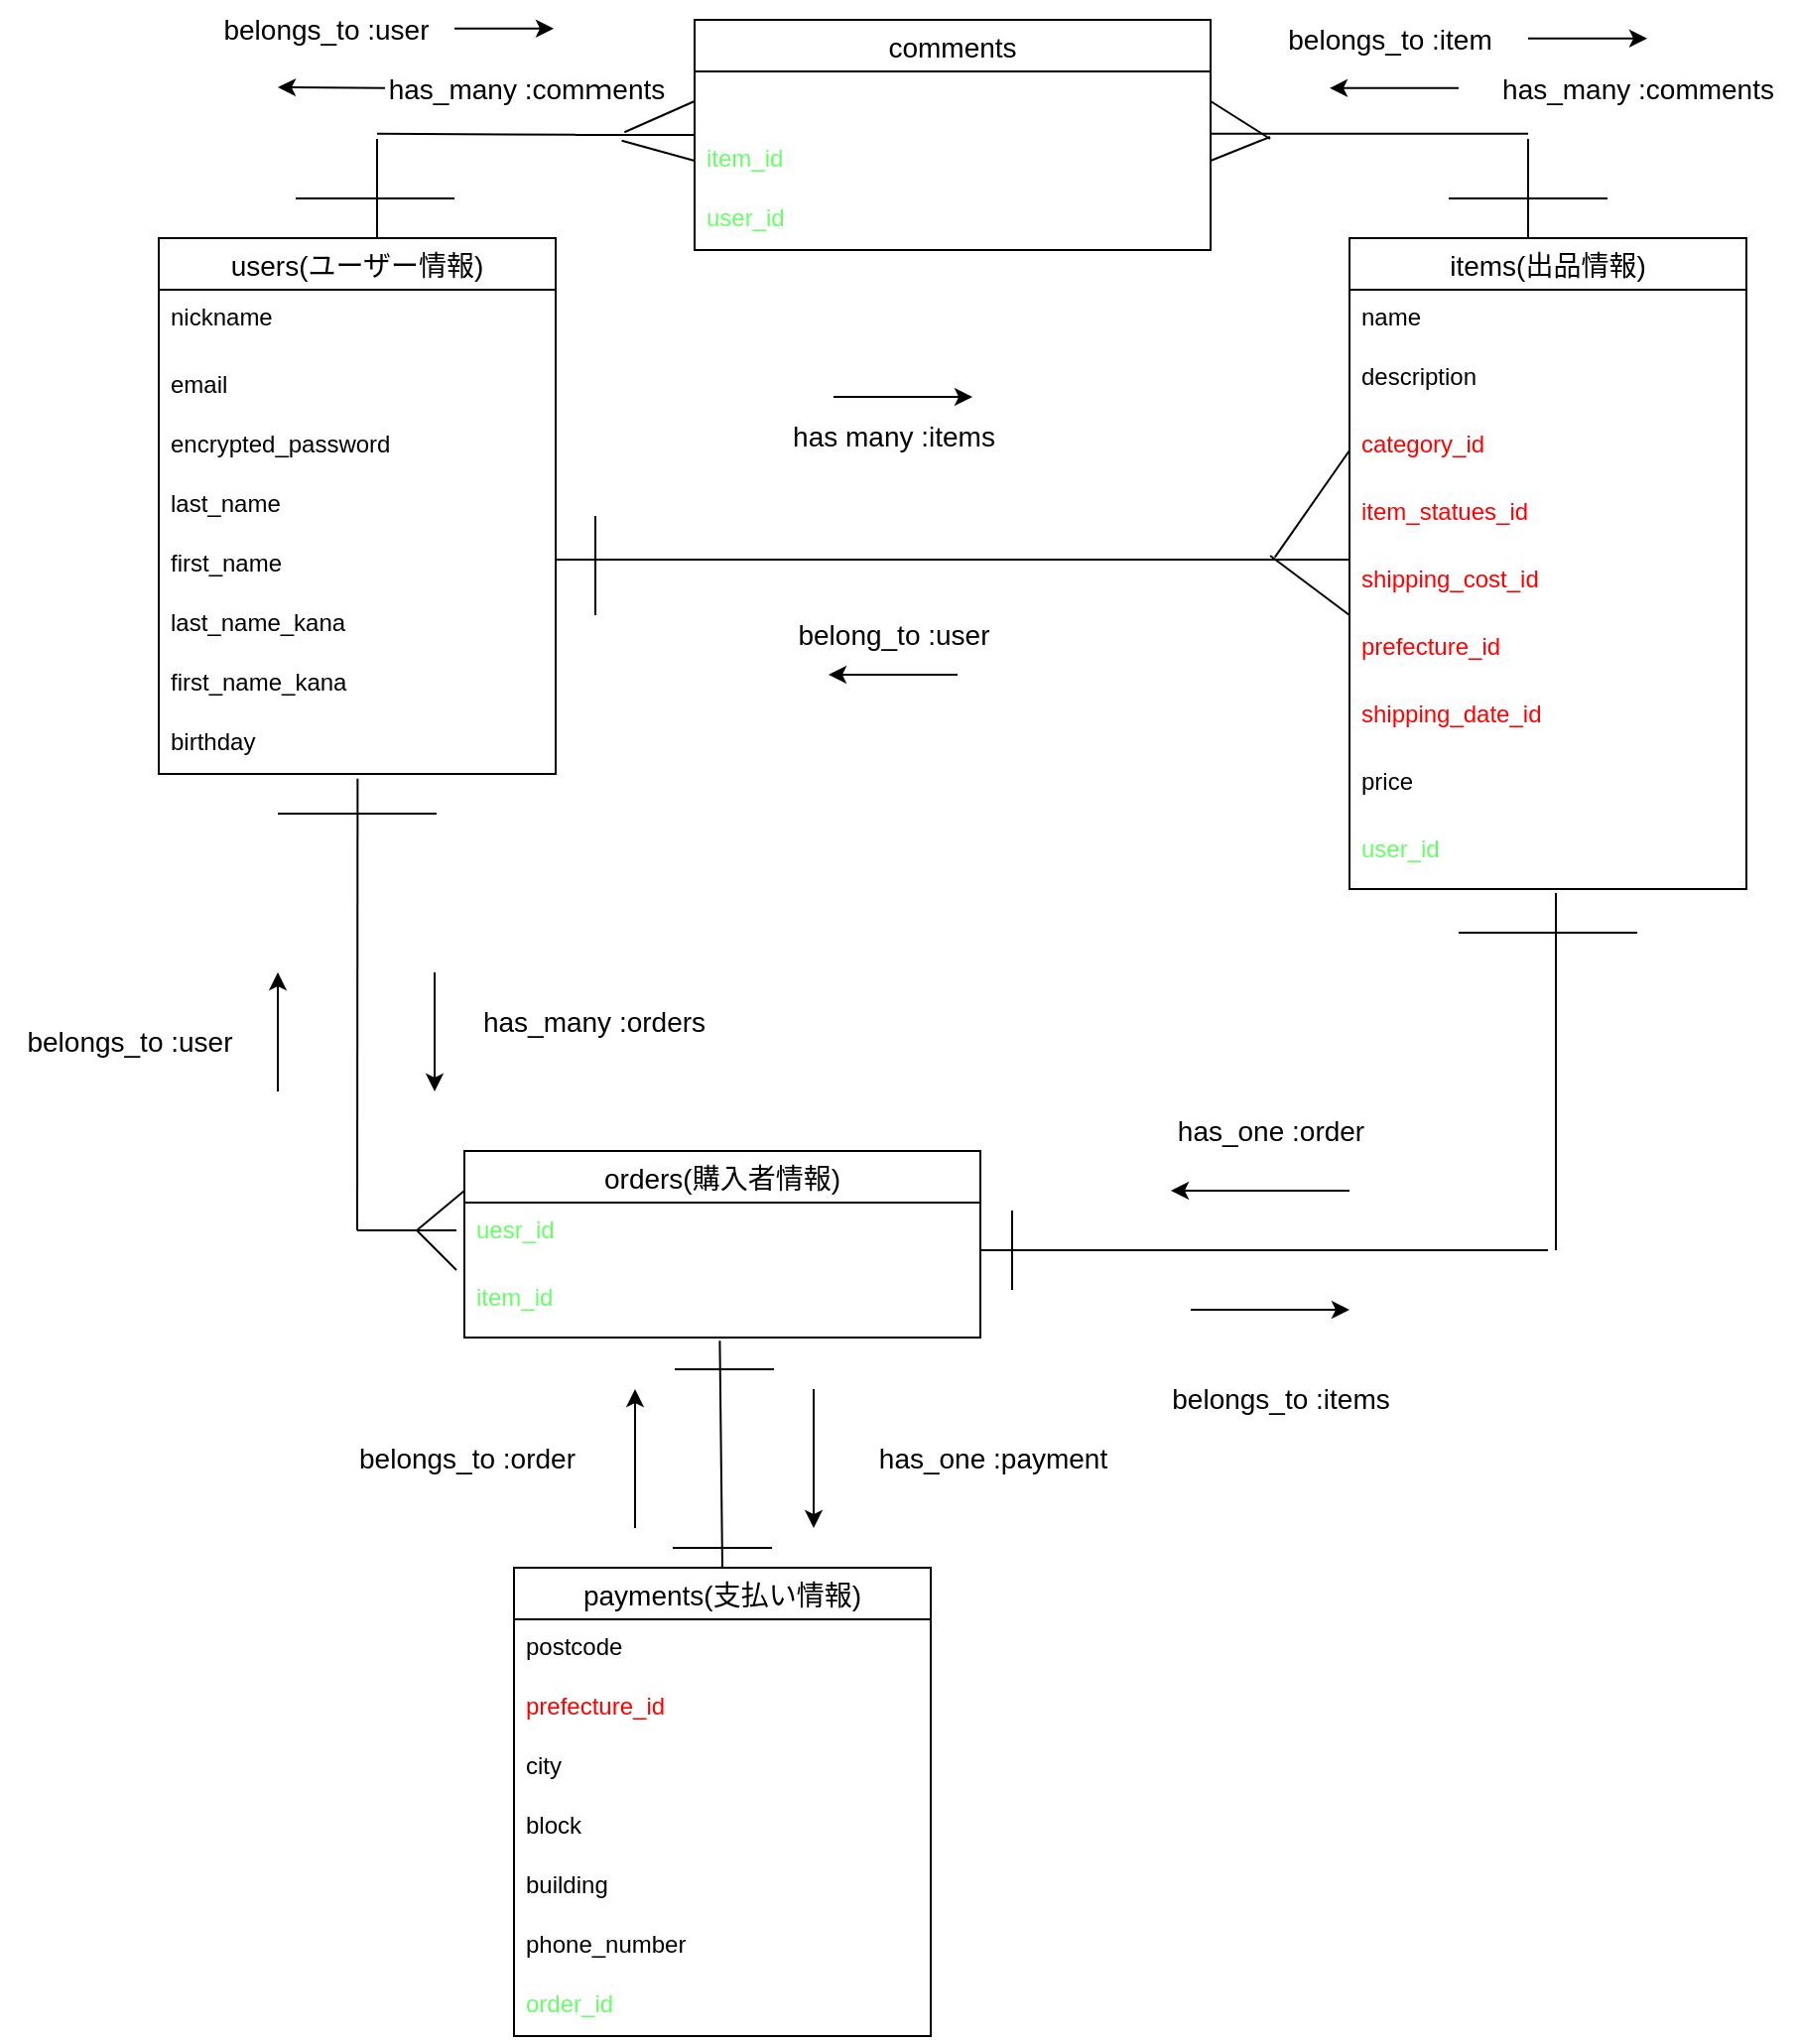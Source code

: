 <mxfile>
    <diagram id="-apaFrzPSxhl8_WIxs7X" name="ページ1">
        <mxGraphModel dx="1929" dy="1108" grid="1" gridSize="10" guides="1" tooltips="1" connect="1" arrows="1" fold="1" page="1" pageScale="1" pageWidth="827" pageHeight="1169" math="0" shadow="0">
            <root>
                <mxCell id="0"/>
                <mxCell id="1" parent="0"/>
                <mxCell id="2" value="users(ユーザー情報)" style="swimlane;fontStyle=0;childLayout=stackLayout;horizontal=1;startSize=26;horizontalStack=0;resizeParent=1;resizeParentMax=0;resizeLast=0;collapsible=1;marginBottom=0;align=center;fontSize=14;" parent="1" vertex="1">
                    <mxGeometry y="120" width="200" height="270" as="geometry">
                        <mxRectangle x="50" y="130" width="60" height="30" as="alternateBounds"/>
                    </mxGeometry>
                </mxCell>
                <mxCell id="3" value="nickname" style="text;strokeColor=none;fillColor=none;spacingLeft=4;spacingRight=4;overflow=hidden;rotatable=0;points=[[0,0.5],[1,0.5]];portConstraint=eastwest;fontSize=12;" parent="2" vertex="1">
                    <mxGeometry y="26" width="200" height="34" as="geometry"/>
                </mxCell>
                <mxCell id="4" value="email" style="text;spacingLeft=4;spacingRight=4;overflow=hidden;rotatable=0;points=[[0,0.5],[1,0.5]];portConstraint=eastwest;fontSize=12;" parent="2" vertex="1">
                    <mxGeometry y="60" width="200" height="30" as="geometry"/>
                </mxCell>
                <mxCell id="5" value="encrypted_password" style="text;strokeColor=none;fillColor=none;spacingLeft=4;spacingRight=4;overflow=hidden;rotatable=0;points=[[0,0.5],[1,0.5]];portConstraint=eastwest;fontSize=12;" parent="2" vertex="1">
                    <mxGeometry y="90" width="200" height="30" as="geometry"/>
                </mxCell>
                <mxCell id="43" value="last_name" style="text;strokeColor=none;fillColor=none;spacingLeft=4;spacingRight=4;overflow=hidden;rotatable=0;points=[[0,0.5],[1,0.5]];portConstraint=eastwest;fontSize=12;" parent="2" vertex="1">
                    <mxGeometry y="120" width="200" height="30" as="geometry"/>
                </mxCell>
                <mxCell id="45" value="first_name" style="text;strokeColor=none;fillColor=none;spacingLeft=4;spacingRight=4;overflow=hidden;rotatable=0;points=[[0,0.5],[1,0.5]];portConstraint=eastwest;fontSize=12;" parent="2" vertex="1">
                    <mxGeometry y="150" width="200" height="30" as="geometry"/>
                </mxCell>
                <mxCell id="46" value="last_name_kana" style="text;strokeColor=none;fillColor=none;spacingLeft=4;spacingRight=4;overflow=hidden;rotatable=0;points=[[0,0.5],[1,0.5]];portConstraint=eastwest;fontSize=12;" parent="2" vertex="1">
                    <mxGeometry y="180" width="200" height="30" as="geometry"/>
                </mxCell>
                <mxCell id="47" value="first_name_kana" style="text;strokeColor=none;fillColor=none;spacingLeft=4;spacingRight=4;overflow=hidden;rotatable=0;points=[[0,0.5],[1,0.5]];portConstraint=eastwest;fontSize=12;" parent="2" vertex="1">
                    <mxGeometry y="210" width="200" height="30" as="geometry"/>
                </mxCell>
                <mxCell id="56" value="birthday" style="text;strokeColor=none;fillColor=none;spacingLeft=4;spacingRight=4;overflow=hidden;rotatable=0;points=[[0,0.5],[1,0.5]];portConstraint=eastwest;fontSize=12;" parent="2" vertex="1">
                    <mxGeometry y="240" width="200" height="30" as="geometry"/>
                </mxCell>
                <mxCell id="19" value="orders(購入者情報)" style="swimlane;fontStyle=0;childLayout=stackLayout;horizontal=1;startSize=26;horizontalStack=0;resizeParent=1;resizeParentMax=0;resizeLast=0;collapsible=1;marginBottom=0;align=center;fontSize=14;" parent="1" vertex="1">
                    <mxGeometry x="154" y="580" width="260" height="94" as="geometry"/>
                </mxCell>
                <mxCell id="110" value="uesr_id" style="text;strokeColor=none;fillColor=none;spacingLeft=4;spacingRight=4;overflow=hidden;rotatable=0;points=[[0,0.5],[1,0.5]];portConstraint=eastwest;fontSize=12;fontColor=#66FF66;" parent="19" vertex="1">
                    <mxGeometry y="26" width="260" height="34" as="geometry"/>
                </mxCell>
                <mxCell id="69" value="item_id" style="text;strokeColor=none;fillColor=none;spacingLeft=4;spacingRight=4;overflow=hidden;rotatable=0;points=[[0,0.5],[1,0.5]];portConstraint=eastwest;fontSize=12;fontColor=#66FF66;" parent="19" vertex="1">
                    <mxGeometry y="60" width="260" height="34" as="geometry"/>
                </mxCell>
                <mxCell id="23" value="items(出品情報)" style="swimlane;fontStyle=0;childLayout=stackLayout;horizontal=1;startSize=26;horizontalStack=0;resizeParent=1;resizeParentMax=0;resizeLast=0;collapsible=1;marginBottom=0;align=center;fontSize=14;" parent="1" vertex="1">
                    <mxGeometry x="600" y="120" width="200" height="328" as="geometry"/>
                </mxCell>
                <mxCell id="25" value="name" style="text;strokeColor=none;fillColor=none;spacingLeft=4;spacingRight=4;overflow=hidden;rotatable=0;points=[[0,0.5],[1,0.5]];portConstraint=eastwest;fontSize=12;" parent="23" vertex="1">
                    <mxGeometry y="26" width="200" height="30" as="geometry"/>
                </mxCell>
                <mxCell id="26" value="description" style="text;strokeColor=none;fillColor=none;spacingLeft=4;spacingRight=4;overflow=hidden;rotatable=0;points=[[0,0.5],[1,0.5]];portConstraint=eastwest;fontSize=12;" parent="23" vertex="1">
                    <mxGeometry y="56" width="200" height="34" as="geometry"/>
                </mxCell>
                <mxCell id="44" value="category_id" style="text;strokeColor=none;fillColor=none;spacingLeft=4;spacingRight=4;overflow=hidden;rotatable=0;points=[[0,0.5],[1,0.5]];portConstraint=eastwest;fontSize=12;fontColor=#FF0000;" parent="23" vertex="1">
                    <mxGeometry y="90" width="200" height="34" as="geometry"/>
                </mxCell>
                <mxCell id="60" value="item_statues_id" style="text;strokeColor=none;fillColor=none;spacingLeft=4;spacingRight=4;overflow=hidden;rotatable=0;points=[[0,0.5],[1,0.5]];portConstraint=eastwest;fontSize=12;fontColor=#FF0000;" parent="23" vertex="1">
                    <mxGeometry y="124" width="200" height="34" as="geometry"/>
                </mxCell>
                <mxCell id="62" value="shipping_cost_id" style="text;strokeColor=none;fillColor=none;spacingLeft=4;spacingRight=4;overflow=hidden;rotatable=0;points=[[0,0.5],[1,0.5]];portConstraint=eastwest;fontSize=12;fontColor=#FF0000;" parent="23" vertex="1">
                    <mxGeometry y="158" width="200" height="34" as="geometry"/>
                </mxCell>
                <mxCell id="63" value="prefecture_id" style="text;strokeColor=none;fillColor=none;spacingLeft=4;spacingRight=4;overflow=hidden;rotatable=0;points=[[0,0.5],[1,0.5]];portConstraint=eastwest;fontSize=12;fontColor=#FF0000;" parent="23" vertex="1">
                    <mxGeometry y="192" width="200" height="34" as="geometry"/>
                </mxCell>
                <mxCell id="64" value="shipping_date_id" style="text;strokeColor=none;fillColor=none;spacingLeft=4;spacingRight=4;overflow=hidden;rotatable=0;points=[[0,0.5],[1,0.5]];portConstraint=eastwest;fontSize=12;fontColor=#FF0000;" parent="23" vertex="1">
                    <mxGeometry y="226" width="200" height="34" as="geometry"/>
                </mxCell>
                <mxCell id="65" value="price" style="text;strokeColor=none;fillColor=none;spacingLeft=4;spacingRight=4;overflow=hidden;rotatable=0;points=[[0,0.5],[1,0.5]];portConstraint=eastwest;fontSize=12;" parent="23" vertex="1">
                    <mxGeometry y="260" width="200" height="34" as="geometry"/>
                </mxCell>
                <mxCell id="87" value="user_id" style="text;strokeColor=none;fillColor=none;spacingLeft=4;spacingRight=4;overflow=hidden;rotatable=0;points=[[0,0.5],[1,0.5]];portConstraint=eastwest;fontSize=12;fontColor=#66FF66;" parent="23" vertex="1">
                    <mxGeometry y="294" width="200" height="34" as="geometry"/>
                </mxCell>
                <mxCell id="75" value="" style="line;strokeWidth=1;rotatable=0;dashed=0;labelPosition=right;align=left;verticalAlign=middle;spacingTop=0;spacingLeft=6;points=[];portConstraint=eastwest;fontSize=14;" parent="1" vertex="1">
                    <mxGeometry x="200" y="277" width="400" height="10" as="geometry"/>
                </mxCell>
                <mxCell id="77" value="" style="endArrow=none;html=1;rounded=0;fontSize=14;" parent="1" edge="1">
                    <mxGeometry relative="1" as="geometry">
                        <mxPoint x="704" y="630" as="sourcePoint"/>
                        <mxPoint x="704" y="450" as="targetPoint"/>
                    </mxGeometry>
                </mxCell>
                <mxCell id="78" value="" style="endArrow=none;html=1;rounded=0;fontSize=14;exitX=0.501;exitY=1.081;exitDx=0;exitDy=0;exitPerimeter=0;" parent="1" source="56" edge="1">
                    <mxGeometry relative="1" as="geometry">
                        <mxPoint x="100" y="450" as="sourcePoint"/>
                        <mxPoint x="100" y="620" as="targetPoint"/>
                    </mxGeometry>
                </mxCell>
                <mxCell id="79" value="" style="endArrow=none;html=1;rounded=0;fontSize=14;" parent="1" edge="1">
                    <mxGeometry relative="1" as="geometry">
                        <mxPoint x="220" y="260" as="sourcePoint"/>
                        <mxPoint x="220" y="310" as="targetPoint"/>
                    </mxGeometry>
                </mxCell>
                <mxCell id="81" value="" style="endArrow=none;html=1;rounded=0;fontSize=14;entryX=0;entryY=0.5;entryDx=0;entryDy=0;exitX=0.906;exitY=0.382;exitDx=0;exitDy=0;exitPerimeter=0;" parent="1" source="75" target="44" edge="1">
                    <mxGeometry relative="1" as="geometry">
                        <mxPoint x="440" y="350" as="sourcePoint"/>
                        <mxPoint x="480" y="330" as="targetPoint"/>
                    </mxGeometry>
                </mxCell>
                <mxCell id="82" value="" style="endArrow=none;html=1;rounded=0;fontSize=14;" parent="1" edge="1">
                    <mxGeometry relative="1" as="geometry">
                        <mxPoint x="560" y="280" as="sourcePoint"/>
                        <mxPoint x="600" y="310" as="targetPoint"/>
                    </mxGeometry>
                </mxCell>
                <mxCell id="83" value="" style="endArrow=none;html=1;rounded=0;fontSize=14;exitX=1;exitY=0.5;exitDx=0;exitDy=0;" parent="1" edge="1">
                    <mxGeometry relative="1" as="geometry">
                        <mxPoint x="414" y="630" as="sourcePoint"/>
                        <mxPoint x="700" y="630" as="targetPoint"/>
                    </mxGeometry>
                </mxCell>
                <mxCell id="84" value="" style="endArrow=none;html=1;rounded=0;fontSize=14;" parent="1" edge="1">
                    <mxGeometry relative="1" as="geometry">
                        <mxPoint x="100" y="620" as="sourcePoint"/>
                        <mxPoint x="150" y="620" as="targetPoint"/>
                    </mxGeometry>
                </mxCell>
                <mxCell id="86" value="" style="endArrow=none;html=1;rounded=0;fontSize=14;" parent="1" edge="1">
                    <mxGeometry relative="1" as="geometry">
                        <mxPoint x="60" y="410" as="sourcePoint"/>
                        <mxPoint x="140" y="410" as="targetPoint"/>
                    </mxGeometry>
                </mxCell>
                <mxCell id="98" value="payments(支払い情報)" style="swimlane;fontStyle=0;childLayout=stackLayout;horizontal=1;startSize=26;horizontalStack=0;resizeParent=1;resizeParentMax=0;resizeLast=0;collapsible=1;marginBottom=0;align=center;fontSize=14;" parent="1" vertex="1">
                    <mxGeometry x="179" y="790" width="210" height="236" as="geometry"/>
                </mxCell>
                <mxCell id="99" value="postcode" style="text;strokeColor=none;fillColor=none;spacingLeft=4;spacingRight=4;overflow=hidden;rotatable=0;points=[[0,0.5],[1,0.5]];portConstraint=eastwest;fontSize=12;" parent="98" vertex="1">
                    <mxGeometry y="26" width="210" height="30" as="geometry"/>
                </mxCell>
                <mxCell id="100" value="prefecture_id" style="text;strokeColor=none;fillColor=none;spacingLeft=4;spacingRight=4;overflow=hidden;rotatable=0;points=[[0,0.5],[1,0.5]];portConstraint=eastwest;fontSize=12;fontColor=#FF0000;" parent="98" vertex="1">
                    <mxGeometry y="56" width="210" height="30" as="geometry"/>
                </mxCell>
                <mxCell id="101" value="city" style="text;strokeColor=none;fillColor=none;spacingLeft=4;spacingRight=4;overflow=hidden;rotatable=0;points=[[0,0.5],[1,0.5]];portConstraint=eastwest;fontSize=12;" parent="98" vertex="1">
                    <mxGeometry y="86" width="210" height="30" as="geometry"/>
                </mxCell>
                <mxCell id="102" value="block" style="text;strokeColor=none;fillColor=none;spacingLeft=4;spacingRight=4;overflow=hidden;rotatable=0;points=[[0,0.5],[1,0.5]];portConstraint=eastwest;fontSize=12;" parent="98" vertex="1">
                    <mxGeometry y="116" width="210" height="30" as="geometry"/>
                </mxCell>
                <mxCell id="103" value="building" style="text;strokeColor=none;fillColor=none;spacingLeft=4;spacingRight=4;overflow=hidden;rotatable=0;points=[[0,0.5],[1,0.5]];portConstraint=eastwest;fontSize=12;" parent="98" vertex="1">
                    <mxGeometry y="146" width="210" height="30" as="geometry"/>
                </mxCell>
                <mxCell id="113" value="phone_number" style="text;strokeColor=none;fillColor=none;spacingLeft=4;spacingRight=4;overflow=hidden;rotatable=0;points=[[0,0.5],[1,0.5]];portConstraint=eastwest;fontSize=12;" parent="98" vertex="1">
                    <mxGeometry y="176" width="210" height="30" as="geometry"/>
                </mxCell>
                <mxCell id="114" value="order_id" style="text;strokeColor=none;fillColor=none;spacingLeft=4;spacingRight=4;overflow=hidden;rotatable=0;points=[[0,0.5],[1,0.5]];portConstraint=eastwest;fontSize=12;fontColor=#66FF66;" parent="98" vertex="1">
                    <mxGeometry y="206" width="210" height="30" as="geometry"/>
                </mxCell>
                <mxCell id="119" value="" style="endArrow=none;html=1;rounded=0;fontSize=14;" parent="1" edge="1">
                    <mxGeometry relative="1" as="geometry">
                        <mxPoint x="655" y="470" as="sourcePoint"/>
                        <mxPoint x="745" y="470" as="targetPoint"/>
                    </mxGeometry>
                </mxCell>
                <mxCell id="120" value="" style="endArrow=none;html=1;rounded=0;fontSize=14;entryX=0.5;entryY=0;entryDx=0;entryDy=0;exitX=0.495;exitY=1.048;exitDx=0;exitDy=0;exitPerimeter=0;" parent="1" source="69" target="98" edge="1">
                    <mxGeometry relative="1" as="geometry">
                        <mxPoint x="283.5" y="708" as="sourcePoint"/>
                        <mxPoint x="283.5" y="778" as="targetPoint"/>
                    </mxGeometry>
                </mxCell>
                <mxCell id="121" value="" style="endArrow=none;html=1;rounded=0;fontSize=14;" parent="1" edge="1">
                    <mxGeometry relative="1" as="geometry">
                        <mxPoint x="130" y="620" as="sourcePoint"/>
                        <mxPoint x="154" y="600" as="targetPoint"/>
                    </mxGeometry>
                </mxCell>
                <mxCell id="122" value="" style="endArrow=none;html=1;rounded=0;fontSize=14;" parent="1" edge="1">
                    <mxGeometry relative="1" as="geometry">
                        <mxPoint x="130" y="620" as="sourcePoint"/>
                        <mxPoint x="150" y="640" as="targetPoint"/>
                    </mxGeometry>
                </mxCell>
                <mxCell id="125" value="" style="endArrow=none;html=1;rounded=0;fontSize=14;" parent="1" edge="1">
                    <mxGeometry relative="1" as="geometry">
                        <mxPoint x="430" y="650" as="sourcePoint"/>
                        <mxPoint x="430" y="610" as="targetPoint"/>
                    </mxGeometry>
                </mxCell>
                <mxCell id="126" value="" style="endArrow=none;html=1;rounded=0;fontSize=14;" parent="1" edge="1">
                    <mxGeometry relative="1" as="geometry">
                        <mxPoint x="260" y="690" as="sourcePoint"/>
                        <mxPoint x="310" y="690" as="targetPoint"/>
                    </mxGeometry>
                </mxCell>
                <mxCell id="127" value="" style="endArrow=none;html=1;rounded=0;fontSize=14;" parent="1" edge="1">
                    <mxGeometry relative="1" as="geometry">
                        <mxPoint x="259" y="780" as="sourcePoint"/>
                        <mxPoint x="309" y="780" as="targetPoint"/>
                    </mxGeometry>
                </mxCell>
                <mxCell id="129" value="has many :items" style="text;html=1;align=center;verticalAlign=middle;resizable=0;points=[];autosize=1;strokeColor=none;fillColor=none;fontSize=14;" parent="1" vertex="1">
                    <mxGeometry x="305" y="205" width="130" height="30" as="geometry"/>
                </mxCell>
                <mxCell id="130" value="belong_to :user" style="text;html=1;align=center;verticalAlign=middle;resizable=0;points=[];autosize=1;strokeColor=none;fillColor=none;fontSize=14;" parent="1" vertex="1">
                    <mxGeometry x="310" y="305" width="120" height="30" as="geometry"/>
                </mxCell>
                <mxCell id="131" value="has_many :orders" style="text;html=1;align=center;verticalAlign=middle;resizable=0;points=[];autosize=1;strokeColor=none;fillColor=none;fontSize=14;" parent="1" vertex="1">
                    <mxGeometry x="149" y="500" width="140" height="30" as="geometry"/>
                </mxCell>
                <mxCell id="132" value="belongs_to :user" style="text;html=1;align=center;verticalAlign=middle;resizable=0;points=[];autosize=1;strokeColor=none;fillColor=none;fontSize=14;" parent="1" vertex="1">
                    <mxGeometry x="-80" y="510" width="130" height="30" as="geometry"/>
                </mxCell>
                <mxCell id="133" value="" style="endArrow=classic;html=1;fontSize=14;" parent="1" edge="1">
                    <mxGeometry width="50" height="50" relative="1" as="geometry">
                        <mxPoint x="340" y="200" as="sourcePoint"/>
                        <mxPoint x="410" y="200" as="targetPoint"/>
                    </mxGeometry>
                </mxCell>
                <mxCell id="135" value="" style="endArrow=classic;html=1;fontSize=14;" parent="1" edge="1">
                    <mxGeometry width="50" height="50" relative="1" as="geometry">
                        <mxPoint x="402.5" y="340" as="sourcePoint"/>
                        <mxPoint x="337.5" y="340" as="targetPoint"/>
                    </mxGeometry>
                </mxCell>
                <mxCell id="136" value="" style="endArrow=classic;html=1;fontSize=14;" parent="1" edge="1">
                    <mxGeometry width="50" height="50" relative="1" as="geometry">
                        <mxPoint x="60" y="550" as="sourcePoint"/>
                        <mxPoint x="60" y="490" as="targetPoint"/>
                        <Array as="points">
                            <mxPoint x="60" y="510"/>
                        </Array>
                    </mxGeometry>
                </mxCell>
                <mxCell id="137" value="" style="endArrow=classic;html=1;fontSize=14;" parent="1" edge="1">
                    <mxGeometry width="50" height="50" relative="1" as="geometry">
                        <mxPoint x="139" y="490" as="sourcePoint"/>
                        <mxPoint x="139" y="550" as="targetPoint"/>
                    </mxGeometry>
                </mxCell>
                <mxCell id="138" value="" style="endArrow=classic;html=1;fontSize=14;" parent="1" edge="1">
                    <mxGeometry width="50" height="50" relative="1" as="geometry">
                        <mxPoint x="240" y="770" as="sourcePoint"/>
                        <mxPoint x="240" y="700" as="targetPoint"/>
                    </mxGeometry>
                </mxCell>
                <mxCell id="139" value="" style="endArrow=classic;html=1;fontSize=14;" parent="1" edge="1">
                    <mxGeometry width="50" height="50" relative="1" as="geometry">
                        <mxPoint x="330" y="700" as="sourcePoint"/>
                        <mxPoint x="330" y="770" as="targetPoint"/>
                    </mxGeometry>
                </mxCell>
                <mxCell id="140" value="belongs_to :order" style="text;html=1;align=center;verticalAlign=middle;resizable=0;points=[];autosize=1;strokeColor=none;fillColor=none;fontSize=14;" parent="1" vertex="1">
                    <mxGeometry x="90" y="720" width="130" height="30" as="geometry"/>
                </mxCell>
                <mxCell id="141" value="has_one :payment" style="text;html=1;align=center;verticalAlign=middle;resizable=0;points=[];autosize=1;strokeColor=none;fillColor=none;fontSize=14;" parent="1" vertex="1">
                    <mxGeometry x="350" y="720" width="140" height="30" as="geometry"/>
                </mxCell>
                <mxCell id="142" value="" style="endArrow=classic;html=1;fontSize=14;" parent="1" edge="1">
                    <mxGeometry width="50" height="50" relative="1" as="geometry">
                        <mxPoint x="520" y="660" as="sourcePoint"/>
                        <mxPoint x="600" y="660" as="targetPoint"/>
                    </mxGeometry>
                </mxCell>
                <mxCell id="144" value="" style="endArrow=classic;html=1;fontSize=14;" parent="1" edge="1">
                    <mxGeometry width="50" height="50" relative="1" as="geometry">
                        <mxPoint x="600" y="600" as="sourcePoint"/>
                        <mxPoint x="510" y="600" as="targetPoint"/>
                    </mxGeometry>
                </mxCell>
                <mxCell id="145" value="has_one :order" style="text;html=1;align=center;verticalAlign=middle;resizable=0;points=[];autosize=1;strokeColor=none;fillColor=none;fontSize=14;" parent="1" vertex="1">
                    <mxGeometry x="500" y="555" width="120" height="30" as="geometry"/>
                </mxCell>
                <mxCell id="146" value="belongs_to :items" style="text;html=1;align=center;verticalAlign=middle;resizable=0;points=[];autosize=1;strokeColor=none;fillColor=none;fontSize=14;" parent="1" vertex="1">
                    <mxGeometry x="500" y="690" width="130" height="30" as="geometry"/>
                </mxCell>
                <mxCell id="147" value="comments" style="swimlane;fontStyle=0;childLayout=stackLayout;horizontal=1;startSize=26;horizontalStack=0;resizeParent=1;resizeParentMax=0;resizeLast=0;collapsible=1;marginBottom=0;align=center;fontSize=14;" parent="1" vertex="1">
                    <mxGeometry x="270" y="10" width="260" height="116" as="geometry"/>
                </mxCell>
                <mxCell id="148" value="text" style="text;strokeColor=none;fillColor=none;spacingLeft=4;spacingRight=4;overflow=hidden;rotatable=0;points=[[0,0.5],[1,0.5]];portConstraint=eastwest;fontSize=12;fontColor=#FFFFFF;" parent="147" vertex="1">
                    <mxGeometry y="26" width="260" height="30" as="geometry"/>
                </mxCell>
                <mxCell id="149" value="item_id" style="text;strokeColor=none;fillColor=none;spacingLeft=4;spacingRight=4;overflow=hidden;rotatable=0;points=[[0,0.5],[1,0.5]];portConstraint=eastwest;fontSize=12;fontColor=#66FF66;" parent="147" vertex="1">
                    <mxGeometry y="56" width="260" height="30" as="geometry"/>
                </mxCell>
                <mxCell id="173" value="user_id" style="text;strokeColor=none;fillColor=none;spacingLeft=4;spacingRight=4;overflow=hidden;rotatable=0;points=[[0,0.5],[1,0.5]];portConstraint=eastwest;fontSize=12;fontColor=#66FF66;" parent="147" vertex="1">
                    <mxGeometry y="86" width="260" height="30" as="geometry"/>
                </mxCell>
                <mxCell id="152" value="" style="endArrow=none;html=1;rounded=0;" parent="1" target="153" edge="1">
                    <mxGeometry relative="1" as="geometry">
                        <mxPoint x="110" y="67.41" as="sourcePoint"/>
                        <mxPoint x="270" y="67.41" as="targetPoint"/>
                    </mxGeometry>
                </mxCell>
                <mxCell id="153" value="" style="line;strokeWidth=1;rotatable=0;dashed=0;labelPosition=right;align=left;verticalAlign=middle;spacingTop=0;spacingLeft=6;points=[];portConstraint=eastwest;" parent="1" vertex="1">
                    <mxGeometry x="210" y="63.0" width="60" height="10" as="geometry"/>
                </mxCell>
                <mxCell id="154" value="" style="endArrow=none;html=1;rounded=0;" parent="1" edge="1">
                    <mxGeometry relative="1" as="geometry">
                        <mxPoint x="110" y="120" as="sourcePoint"/>
                        <mxPoint x="110" y="70" as="targetPoint"/>
                        <Array as="points">
                            <mxPoint x="110" y="70"/>
                        </Array>
                    </mxGeometry>
                </mxCell>
                <mxCell id="155" value="" style="endArrow=none;html=1;rounded=0;" parent="1" edge="1">
                    <mxGeometry relative="1" as="geometry">
                        <mxPoint x="530" y="67.41" as="sourcePoint"/>
                        <mxPoint x="690" y="67.41" as="targetPoint"/>
                    </mxGeometry>
                </mxCell>
                <mxCell id="156" value="" style="endArrow=none;html=1;rounded=0;" parent="1" edge="1">
                    <mxGeometry relative="1" as="geometry">
                        <mxPoint x="690" y="70" as="sourcePoint"/>
                        <mxPoint x="690" y="120" as="targetPoint"/>
                    </mxGeometry>
                </mxCell>
                <mxCell id="157" value="" style="endArrow=none;html=1;rounded=0;" parent="1" edge="1">
                    <mxGeometry relative="1" as="geometry">
                        <mxPoint x="69" y="100" as="sourcePoint"/>
                        <mxPoint x="149" y="100" as="targetPoint"/>
                    </mxGeometry>
                </mxCell>
                <mxCell id="158" value="" style="endArrow=none;html=1;rounded=0;" parent="1" edge="1">
                    <mxGeometry relative="1" as="geometry">
                        <mxPoint x="650" y="100" as="sourcePoint"/>
                        <mxPoint x="730" y="100" as="targetPoint"/>
                    </mxGeometry>
                </mxCell>
                <mxCell id="160" value="" style="endArrow=none;html=1;rounded=0;fontColor=#66FF66;exitX=1;exitY=0.5;exitDx=0;exitDy=0;" parent="1" source="148" edge="1">
                    <mxGeometry relative="1" as="geometry">
                        <mxPoint x="530" y="60" as="sourcePoint"/>
                        <mxPoint x="560" y="70" as="targetPoint"/>
                    </mxGeometry>
                </mxCell>
                <mxCell id="161" value="" style="endArrow=none;html=1;rounded=0;fontColor=#66FF66;exitX=1;exitY=0.5;exitDx=0;exitDy=0;" parent="1" source="149" edge="1">
                    <mxGeometry relative="1" as="geometry">
                        <mxPoint x="430" y="120" as="sourcePoint"/>
                        <mxPoint x="560" y="69" as="targetPoint"/>
                    </mxGeometry>
                </mxCell>
                <mxCell id="162" value="" style="endArrow=none;html=1;rounded=0;fontColor=#66FF66;exitX=0.411;exitY=0.361;exitDx=0;exitDy=0;exitPerimeter=0;entryX=0;entryY=0.5;entryDx=0;entryDy=0;" parent="1" source="153" target="148" edge="1">
                    <mxGeometry relative="1" as="geometry">
                        <mxPoint x="110" y="40" as="sourcePoint"/>
                        <mxPoint x="270" y="40" as="targetPoint"/>
                    </mxGeometry>
                </mxCell>
                <mxCell id="163" value="" style="endArrow=none;html=1;rounded=0;fontColor=#66FF66;exitX=0.388;exitY=0.785;exitDx=0;exitDy=0;exitPerimeter=0;entryX=0;entryY=0.5;entryDx=0;entryDy=0;" parent="1" source="153" target="149" edge="1">
                    <mxGeometry relative="1" as="geometry">
                        <mxPoint x="110" y="90" as="sourcePoint"/>
                        <mxPoint x="270" y="90" as="targetPoint"/>
                    </mxGeometry>
                </mxCell>
                <mxCell id="164" value="belongs_to :user" style="text;html=1;align=center;verticalAlign=middle;resizable=0;points=[];autosize=1;fontSize=14;" parent="1" vertex="1">
                    <mxGeometry x="19" width="130" height="30" as="geometry"/>
                </mxCell>
                <mxCell id="165" value="" style="endArrow=classic;html=1;fontSize=12;fontColor=#66FF66;" parent="1" edge="1">
                    <mxGeometry width="50" height="50" relative="1" as="geometry">
                        <mxPoint x="149" y="14.41" as="sourcePoint"/>
                        <mxPoint x="199" y="14.41" as="targetPoint"/>
                    </mxGeometry>
                </mxCell>
                <mxCell id="166" value="has_many :comｍents" style="text;html=1;align=center;verticalAlign=middle;resizable=0;points=[];autosize=1;fontSize=14;" parent="1" vertex="1">
                    <mxGeometry x="105" y="30" width="160" height="30" as="geometry"/>
                </mxCell>
                <mxCell id="167" value="" style="endArrow=classic;html=1;fontSize=12;fontColor=#66FF66;" parent="1" edge="1">
                    <mxGeometry width="50" height="50" relative="1" as="geometry">
                        <mxPoint x="114" y="44.41" as="sourcePoint"/>
                        <mxPoint x="60" y="44" as="targetPoint"/>
                    </mxGeometry>
                </mxCell>
                <mxCell id="168" value="belongs_to :item" style="text;html=1;align=center;verticalAlign=middle;resizable=0;points=[];autosize=1;fontSize=14;" parent="1" vertex="1">
                    <mxGeometry x="555" y="5" width="130" height="30" as="geometry"/>
                </mxCell>
                <mxCell id="170" value="" style="endArrow=classic;html=1;fontSize=12;fontColor=#66FF66;" parent="1" edge="1">
                    <mxGeometry width="50" height="50" relative="1" as="geometry">
                        <mxPoint x="690" y="19.41" as="sourcePoint"/>
                        <mxPoint x="750" y="19.41" as="targetPoint"/>
                        <Array as="points">
                            <mxPoint x="720" y="19.41"/>
                        </Array>
                    </mxGeometry>
                </mxCell>
                <mxCell id="171" value="has_many :comments" style="text;html=1;align=center;verticalAlign=middle;resizable=0;points=[];autosize=1;fontSize=14;" parent="1" vertex="1">
                    <mxGeometry x="665" y="30" width="160" height="30" as="geometry"/>
                </mxCell>
                <mxCell id="172" value="" style="endArrow=classic;html=1;fontSize=12;fontColor=#FFFFFF;" parent="1" edge="1">
                    <mxGeometry width="50" height="50" relative="1" as="geometry">
                        <mxPoint x="655" y="44.41" as="sourcePoint"/>
                        <mxPoint x="590" y="44.41" as="targetPoint"/>
                    </mxGeometry>
                </mxCell>
            </root>
        </mxGraphModel>
    </diagram>
</mxfile>